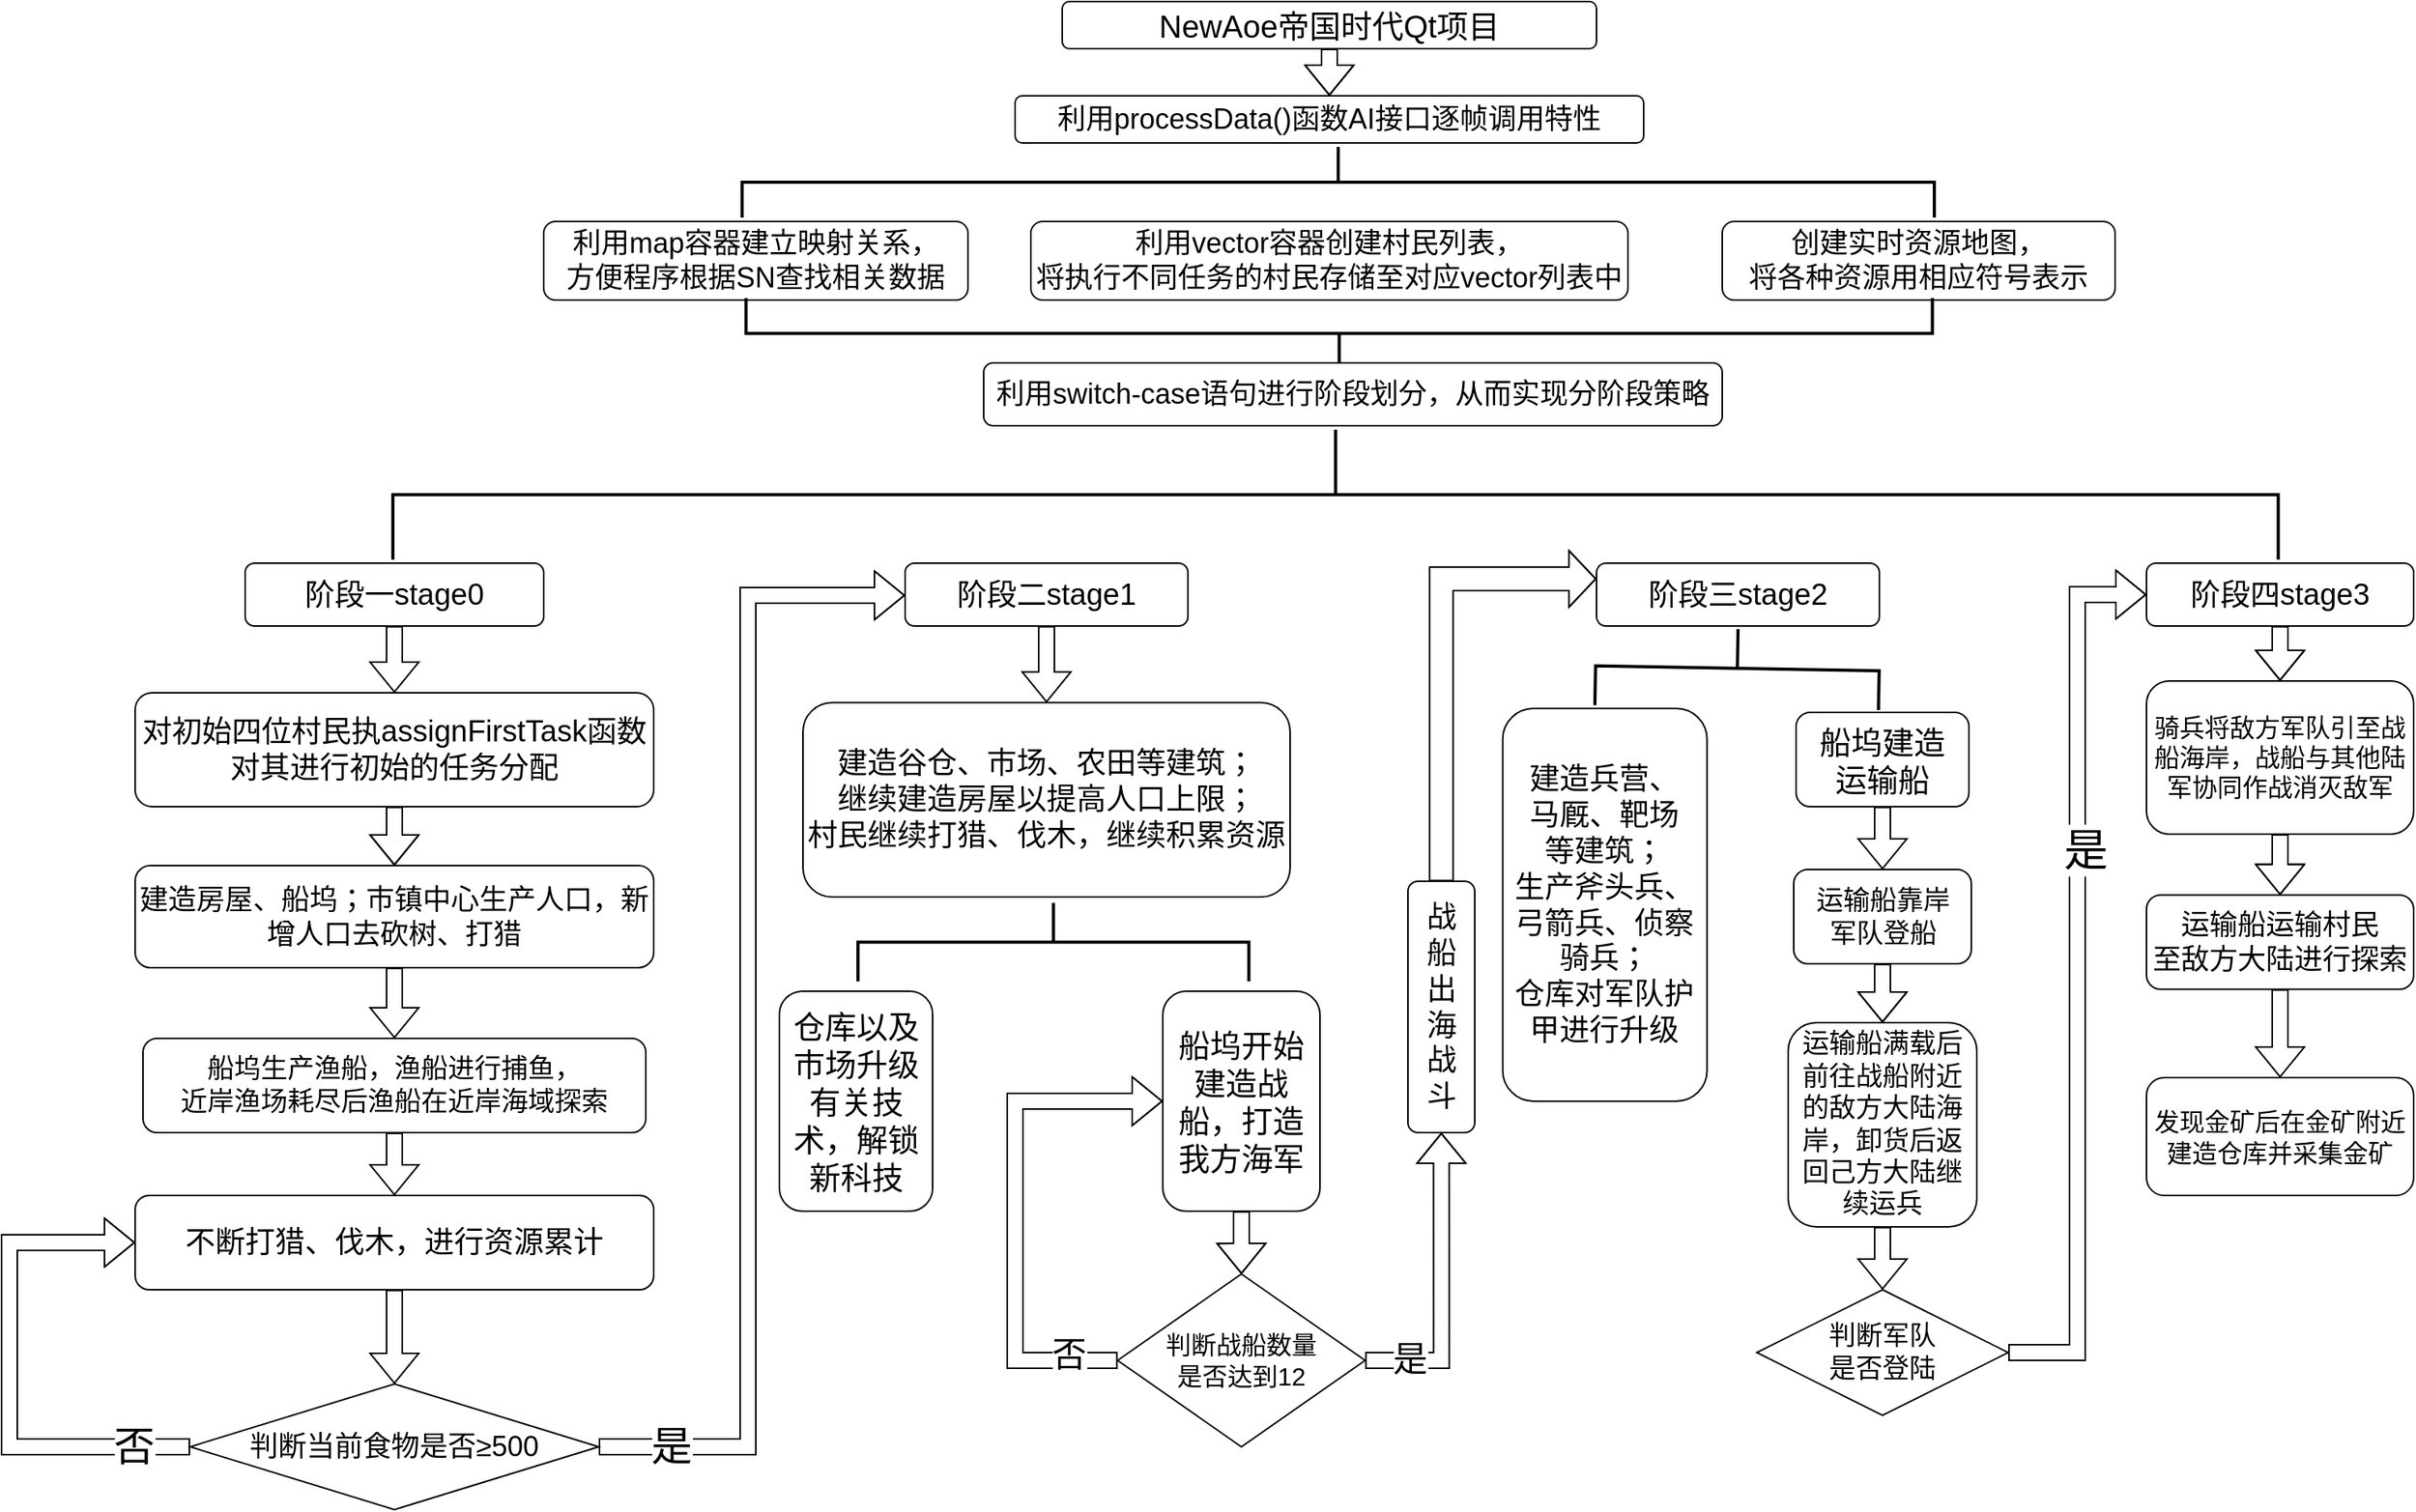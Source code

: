 <mxfile version="28.1.0">
  <diagram name="第 1 页" id="fW5XrG-7Elsu4b_n7-FH">
    <mxGraphModel dx="1992" dy="773" grid="1" gridSize="10" guides="1" tooltips="1" connect="1" arrows="1" fold="1" page="1" pageScale="1" pageWidth="827" pageHeight="1169" math="0" shadow="0">
      <root>
        <mxCell id="0" />
        <mxCell id="1" parent="0" />
        <mxCell id="Rp3EMk-Xtz92tAUW0NJ6-17" value="" style="edgeStyle=orthogonalEdgeStyle;shape=flexArrow;rounded=0;orthogonalLoop=1;jettySize=auto;html=1;" parent="1" source="Rp3EMk-Xtz92tAUW0NJ6-1" target="Rp3EMk-Xtz92tAUW0NJ6-14" edge="1">
          <mxGeometry relative="1" as="geometry" />
        </mxCell>
        <mxCell id="Rp3EMk-Xtz92tAUW0NJ6-1" value="&lt;font style=&quot;font-size: 20px;&quot;&gt;NewAoe帝国时代Qt项目&lt;/font&gt;" style="rounded=1;whiteSpace=wrap;html=1;" parent="1" vertex="1">
          <mxGeometry x="250" y="10" width="340" height="30" as="geometry" />
        </mxCell>
        <mxCell id="Rp3EMk-Xtz92tAUW0NJ6-7" value="&lt;font style=&quot;font-size: 18px;&quot;&gt;利用vector容器创建村民列表，&lt;/font&gt;&lt;div&gt;&lt;font style=&quot;font-size: 18px;&quot;&gt;将执行不同任务的村民存储至对应vector列表中&lt;/font&gt;&lt;/div&gt;" style="whiteSpace=wrap;html=1;rounded=1;" parent="1" vertex="1">
          <mxGeometry x="230" y="150" width="380" height="50" as="geometry" />
        </mxCell>
        <mxCell id="Rp3EMk-Xtz92tAUW0NJ6-9" style="edgeStyle=orthogonalEdgeStyle;shape=flexArrow;rounded=0;orthogonalLoop=1;jettySize=auto;html=1;exitX=0.5;exitY=1;exitDx=0;exitDy=0;" parent="1" source="Rp3EMk-Xtz92tAUW0NJ6-7" target="Rp3EMk-Xtz92tAUW0NJ6-7" edge="1">
          <mxGeometry relative="1" as="geometry" />
        </mxCell>
        <mxCell id="Rp3EMk-Xtz92tAUW0NJ6-11" value="&lt;font style=&quot;font-size: 18px;&quot;&gt;利用map容器建立映射关系，&lt;/font&gt;&lt;div&gt;&lt;font style=&quot;font-size: 18px;&quot;&gt;方便程序根据SN查找相关数据&lt;/font&gt;&lt;/div&gt;" style="rounded=1;whiteSpace=wrap;html=1;" parent="1" vertex="1">
          <mxGeometry x="-80" y="150" width="270" height="50" as="geometry" />
        </mxCell>
        <mxCell id="Rp3EMk-Xtz92tAUW0NJ6-12" value="&lt;font style=&quot;font-size: 18px;&quot;&gt;创建实时资源地图，&lt;/font&gt;&lt;div&gt;&lt;font style=&quot;font-size: 18px;&quot;&gt;将各种资源用相应符号表示&lt;/font&gt;&lt;/div&gt;" style="rounded=1;whiteSpace=wrap;html=1;" parent="1" vertex="1">
          <mxGeometry x="670" y="150" width="250" height="50" as="geometry" />
        </mxCell>
        <mxCell id="Rp3EMk-Xtz92tAUW0NJ6-14" value="&lt;font style=&quot;font-size: 18px;&quot;&gt;利用processData()函数AI接口逐帧调用特性&lt;/font&gt;" style="rounded=1;whiteSpace=wrap;html=1;" parent="1" vertex="1">
          <mxGeometry x="220" y="70" width="400" height="30" as="geometry" />
        </mxCell>
        <mxCell id="Rp3EMk-Xtz92tAUW0NJ6-22" value="" style="strokeWidth=2;html=1;shape=mxgraph.flowchart.annotation_2;align=left;labelPosition=right;pointerEvents=1;rotation=90;" parent="1" vertex="1">
          <mxGeometry x="403.13" y="-254.37" width="45" height="758.75" as="geometry" />
        </mxCell>
        <mxCell id="Rp3EMk-Xtz92tAUW0NJ6-24" value="" style="strokeWidth=2;html=1;shape=mxgraph.flowchart.annotation_2;align=left;labelPosition=right;pointerEvents=1;rotation=-90;" parent="1" vertex="1">
          <mxGeometry x="403.75" y="-156.25" width="45" height="755" as="geometry" />
        </mxCell>
        <mxCell id="Rp3EMk-Xtz92tAUW0NJ6-29" value="&lt;font style=&quot;font-size: 18px;&quot;&gt;利用switch-case语句进行阶段划分，从而实现分阶段策略&lt;/font&gt;" style="rounded=1;whiteSpace=wrap;html=1;" parent="1" vertex="1">
          <mxGeometry x="200" y="240" width="470" height="40" as="geometry" />
        </mxCell>
        <mxCell id="Rp3EMk-Xtz92tAUW0NJ6-36" value="" style="edgeStyle=orthogonalEdgeStyle;shape=flexArrow;rounded=0;orthogonalLoop=1;jettySize=auto;html=1;" parent="1" source="Rp3EMk-Xtz92tAUW0NJ6-30" target="Rp3EMk-Xtz92tAUW0NJ6-35" edge="1">
          <mxGeometry relative="1" as="geometry" />
        </mxCell>
        <mxCell id="Rp3EMk-Xtz92tAUW0NJ6-30" value="&lt;font style=&quot;font-size: 19px;&quot;&gt;阶段一stage0&lt;/font&gt;" style="rounded=1;whiteSpace=wrap;html=1;" parent="1" vertex="1">
          <mxGeometry x="-270" y="367.5" width="190" height="40" as="geometry" />
        </mxCell>
        <mxCell id="Rp3EMk-Xtz92tAUW0NJ6-57" value="" style="edgeStyle=orthogonalEdgeStyle;shape=flexArrow;rounded=0;orthogonalLoop=1;jettySize=auto;html=1;" parent="1" source="Rp3EMk-Xtz92tAUW0NJ6-31" target="Rp3EMk-Xtz92tAUW0NJ6-56" edge="1">
          <mxGeometry relative="1" as="geometry" />
        </mxCell>
        <mxCell id="Rp3EMk-Xtz92tAUW0NJ6-31" value="&lt;font style=&quot;font-size: 19px;&quot;&gt;阶段二stage1&lt;/font&gt;" style="rounded=1;whiteSpace=wrap;html=1;" parent="1" vertex="1">
          <mxGeometry x="150" y="367.5" width="180" height="40" as="geometry" />
        </mxCell>
        <mxCell id="Rp3EMk-Xtz92tAUW0NJ6-32" value="&lt;font style=&quot;font-size: 19px;&quot;&gt;阶段三stage2&lt;/font&gt;" style="rounded=1;whiteSpace=wrap;html=1;" parent="1" vertex="1">
          <mxGeometry x="590" y="367.5" width="180" height="40" as="geometry" />
        </mxCell>
        <mxCell id="Rp3EMk-Xtz92tAUW0NJ6-89" value="" style="edgeStyle=orthogonalEdgeStyle;shape=flexArrow;rounded=0;orthogonalLoop=1;jettySize=auto;html=1;" parent="1" source="Rp3EMk-Xtz92tAUW0NJ6-33" target="Rp3EMk-Xtz92tAUW0NJ6-88" edge="1">
          <mxGeometry relative="1" as="geometry" />
        </mxCell>
        <mxCell id="Rp3EMk-Xtz92tAUW0NJ6-33" value="&lt;font style=&quot;font-size: 19px;&quot;&gt;阶段四stage3&lt;/font&gt;" style="rounded=1;whiteSpace=wrap;html=1;" parent="1" vertex="1">
          <mxGeometry x="940" y="367.5" width="170" height="40" as="geometry" />
        </mxCell>
        <mxCell id="Rp3EMk-Xtz92tAUW0NJ6-34" value="" style="strokeWidth=2;html=1;shape=mxgraph.flowchart.annotation_2;align=left;labelPosition=right;pointerEvents=1;rotation=90;" parent="1" vertex="1">
          <mxGeometry x="382.54" y="-276.02" width="82.78" height="1199.81" as="geometry" />
        </mxCell>
        <mxCell id="Rp3EMk-Xtz92tAUW0NJ6-38" value="" style="edgeStyle=orthogonalEdgeStyle;shape=flexArrow;rounded=0;orthogonalLoop=1;jettySize=auto;html=1;" parent="1" source="Rp3EMk-Xtz92tAUW0NJ6-35" target="Rp3EMk-Xtz92tAUW0NJ6-37" edge="1">
          <mxGeometry relative="1" as="geometry" />
        </mxCell>
        <mxCell id="Rp3EMk-Xtz92tAUW0NJ6-35" value="&lt;font style=&quot;font-size: 19px;&quot;&gt;对初始四位村民执assignFirstTask函数&lt;/font&gt;&lt;div&gt;&lt;span style=&quot;font-size: 19px; background-color: transparent; color: light-dark(rgb(0, 0, 0), rgb(255, 255, 255));&quot;&gt;对其进行初始的任务分配&lt;/span&gt;&lt;/div&gt;" style="rounded=1;whiteSpace=wrap;html=1;" parent="1" vertex="1">
          <mxGeometry x="-340" y="450" width="330" height="72.5" as="geometry" />
        </mxCell>
        <mxCell id="Rp3EMk-Xtz92tAUW0NJ6-40" value="" style="edgeStyle=orthogonalEdgeStyle;shape=flexArrow;rounded=0;orthogonalLoop=1;jettySize=auto;html=1;" parent="1" source="Rp3EMk-Xtz92tAUW0NJ6-37" target="Rp3EMk-Xtz92tAUW0NJ6-39" edge="1">
          <mxGeometry relative="1" as="geometry" />
        </mxCell>
        <mxCell id="Rp3EMk-Xtz92tAUW0NJ6-37" value="&lt;font style=&quot;font-size: 18px;&quot;&gt;建造房屋、船坞；市镇中心生产人口，新增人口去砍树、打猎&lt;/font&gt;" style="rounded=1;whiteSpace=wrap;html=1;" parent="1" vertex="1">
          <mxGeometry x="-340" y="560" width="330" height="65" as="geometry" />
        </mxCell>
        <mxCell id="Rp3EMk-Xtz92tAUW0NJ6-42" value="" style="edgeStyle=orthogonalEdgeStyle;shape=flexArrow;rounded=0;orthogonalLoop=1;jettySize=auto;html=1;" parent="1" source="Rp3EMk-Xtz92tAUW0NJ6-39" target="Rp3EMk-Xtz92tAUW0NJ6-41" edge="1">
          <mxGeometry relative="1" as="geometry" />
        </mxCell>
        <mxCell id="Rp3EMk-Xtz92tAUW0NJ6-39" value="&lt;font style=&quot;font-size: 17px;&quot;&gt;船坞生产渔船，渔船进行捕鱼，&lt;/font&gt;&lt;div&gt;&lt;font style=&quot;font-size: 17px;&quot;&gt;&lt;font style=&quot;&quot;&gt;&lt;span style=&quot;background-color: transparent; color: light-dark(rgb(0, 0, 0), rgb(255, 255, 255));&quot;&gt;近岸渔场耗尽后&lt;/span&gt;&lt;/font&gt;&lt;span style=&quot;background-color: transparent; color: light-dark(rgb(0, 0, 0), rgb(255, 255, 255));&quot;&gt;渔船在近岸海域探索&lt;/span&gt;&lt;/font&gt;&lt;/div&gt;" style="rounded=1;whiteSpace=wrap;html=1;" parent="1" vertex="1">
          <mxGeometry x="-335" y="670" width="320" height="60" as="geometry" />
        </mxCell>
        <mxCell id="Rp3EMk-Xtz92tAUW0NJ6-45" value="" style="edgeStyle=orthogonalEdgeStyle;shape=flexArrow;rounded=0;orthogonalLoop=1;jettySize=auto;html=1;" parent="1" source="Rp3EMk-Xtz92tAUW0NJ6-41" target="Rp3EMk-Xtz92tAUW0NJ6-43" edge="1">
          <mxGeometry relative="1" as="geometry" />
        </mxCell>
        <mxCell id="Rp3EMk-Xtz92tAUW0NJ6-41" value="&lt;font style=&quot;font-size: 19px;&quot;&gt;不断打猎、伐木，进行资源累计&lt;/font&gt;" style="rounded=1;whiteSpace=wrap;html=1;" parent="1" vertex="1">
          <mxGeometry x="-340" y="770" width="330" height="60" as="geometry" />
        </mxCell>
        <mxCell id="Rp3EMk-Xtz92tAUW0NJ6-44" value="" style="edgeStyle=orthogonalEdgeStyle;shape=flexArrow;rounded=0;orthogonalLoop=1;jettySize=auto;html=1;" parent="1" source="Rp3EMk-Xtz92tAUW0NJ6-43" target="Rp3EMk-Xtz92tAUW0NJ6-31" edge="1">
          <mxGeometry relative="1" as="geometry">
            <Array as="points">
              <mxPoint x="50" y="930" />
              <mxPoint x="50" y="388" />
            </Array>
          </mxGeometry>
        </mxCell>
        <mxCell id="Rp3EMk-Xtz92tAUW0NJ6-46" value="&lt;font style=&quot;font-size: 26px;&quot;&gt;是&lt;/font&gt;" style="edgeLabel;html=1;align=center;verticalAlign=middle;resizable=0;points=[];" parent="Rp3EMk-Xtz92tAUW0NJ6-44" vertex="1" connectable="0">
          <mxGeometry x="-0.903" y="2" relative="1" as="geometry">
            <mxPoint x="10" y="2" as="offset" />
          </mxGeometry>
        </mxCell>
        <mxCell id="Rp3EMk-Xtz92tAUW0NJ6-54" value="" style="edgeStyle=orthogonalEdgeStyle;shape=flexArrow;rounded=0;orthogonalLoop=1;jettySize=auto;html=1;entryX=0;entryY=0.5;entryDx=0;entryDy=0;" parent="1" source="Rp3EMk-Xtz92tAUW0NJ6-43" target="Rp3EMk-Xtz92tAUW0NJ6-41" edge="1">
          <mxGeometry relative="1" as="geometry">
            <mxPoint x="-420" y="800" as="targetPoint" />
            <Array as="points">
              <mxPoint x="-420" y="930" />
              <mxPoint x="-420" y="800" />
            </Array>
          </mxGeometry>
        </mxCell>
        <mxCell id="Rp3EMk-Xtz92tAUW0NJ6-55" value="&lt;font style=&quot;font-size: 26px;&quot;&gt;否&lt;/font&gt;" style="edgeLabel;html=1;align=center;verticalAlign=middle;resizable=0;points=[];" parent="Rp3EMk-Xtz92tAUW0NJ6-54" vertex="1" connectable="0">
          <mxGeometry x="-0.776" y="3" relative="1" as="geometry">
            <mxPoint y="-3" as="offset" />
          </mxGeometry>
        </mxCell>
        <mxCell id="Rp3EMk-Xtz92tAUW0NJ6-43" value="&lt;font style=&quot;font-size: 18px;&quot;&gt;判断当前食物是否≥500&lt;/font&gt;" style="rhombus;whiteSpace=wrap;html=1;" parent="1" vertex="1">
          <mxGeometry x="-305" y="890" width="260" height="80" as="geometry" />
        </mxCell>
        <mxCell id="Rp3EMk-Xtz92tAUW0NJ6-56" value="&lt;font style=&quot;font-size: 19px;&quot;&gt;建造谷仓、市场、农田等建筑；&lt;/font&gt;&lt;div&gt;&lt;font style=&quot;font-size: 19px;&quot;&gt;继续建造房屋以提高人口上限；&lt;/font&gt;&lt;/div&gt;&lt;div&gt;&lt;font style=&quot;font-size: 19px;&quot;&gt;村民继续打猎、伐木，继续积累资源&lt;/font&gt;&lt;/div&gt;" style="rounded=1;whiteSpace=wrap;html=1;" parent="1" vertex="1">
          <mxGeometry x="85" y="456.25" width="310" height="123.75" as="geometry" />
        </mxCell>
        <mxCell id="Rp3EMk-Xtz92tAUW0NJ6-58" value="" style="strokeWidth=2;html=1;shape=mxgraph.flowchart.annotation_2;align=left;labelPosition=right;pointerEvents=1;rotation=90;" parent="1" vertex="1">
          <mxGeometry x="219.38" y="484.38" width="50" height="248.75" as="geometry" />
        </mxCell>
        <mxCell id="Rp3EMk-Xtz92tAUW0NJ6-59" value="&lt;font style=&quot;font-size: 20px;&quot;&gt;仓库以及市场升级有关技术，解锁新科技&lt;/font&gt;" style="rounded=1;whiteSpace=wrap;html=1;" parent="1" vertex="1">
          <mxGeometry x="70" y="640" width="97.5" height="140" as="geometry" />
        </mxCell>
        <mxCell id="Rp3EMk-Xtz92tAUW0NJ6-62" value="" style="edgeStyle=orthogonalEdgeStyle;shape=flexArrow;rounded=0;orthogonalLoop=1;jettySize=auto;html=1;" parent="1" source="Rp3EMk-Xtz92tAUW0NJ6-60" target="Rp3EMk-Xtz92tAUW0NJ6-61" edge="1">
          <mxGeometry relative="1" as="geometry" />
        </mxCell>
        <mxCell id="Rp3EMk-Xtz92tAUW0NJ6-60" value="&lt;font style=&quot;font-size: 20px;&quot;&gt;船坞开始建造战船，打造我方海军&lt;/font&gt;" style="rounded=1;whiteSpace=wrap;html=1;" parent="1" vertex="1">
          <mxGeometry x="314" y="640" width="100" height="140" as="geometry" />
        </mxCell>
        <mxCell id="Rp3EMk-Xtz92tAUW0NJ6-64" value="" style="edgeStyle=orthogonalEdgeStyle;shape=flexArrow;rounded=0;orthogonalLoop=1;jettySize=auto;html=1;entryX=0;entryY=0.5;entryDx=0;entryDy=0;" parent="1" source="Rp3EMk-Xtz92tAUW0NJ6-61" target="Rp3EMk-Xtz92tAUW0NJ6-60" edge="1">
          <mxGeometry relative="1" as="geometry">
            <mxPoint x="205.25" y="875" as="targetPoint" />
            <Array as="points">
              <mxPoint x="220" y="875" />
              <mxPoint x="220" y="710" />
            </Array>
          </mxGeometry>
        </mxCell>
        <mxCell id="Rp3EMk-Xtz92tAUW0NJ6-65" value="&lt;font style=&quot;font-size: 22px;&quot;&gt;否&lt;/font&gt;" style="edgeLabel;html=1;align=center;verticalAlign=middle;resizable=0;points=[];" parent="Rp3EMk-Xtz92tAUW0NJ6-64" vertex="1" connectable="0">
          <mxGeometry x="-0.807" y="-3" relative="1" as="geometry">
            <mxPoint as="offset" />
          </mxGeometry>
        </mxCell>
        <mxCell id="Rp3EMk-Xtz92tAUW0NJ6-68" value="" style="edgeStyle=orthogonalEdgeStyle;shape=flexArrow;rounded=0;orthogonalLoop=1;jettySize=auto;html=1;entryX=0.5;entryY=1;entryDx=0;entryDy=0;" parent="1" source="Rp3EMk-Xtz92tAUW0NJ6-61" target="Rp3EMk-Xtz92tAUW0NJ6-66" edge="1">
          <mxGeometry relative="1" as="geometry">
            <mxPoint x="522.75" y="875" as="targetPoint" />
          </mxGeometry>
        </mxCell>
        <mxCell id="Rp3EMk-Xtz92tAUW0NJ6-69" value="&lt;font style=&quot;font-size: 22px;&quot;&gt;是&lt;/font&gt;" style="edgeLabel;html=1;align=center;verticalAlign=middle;resizable=0;points=[];" parent="Rp3EMk-Xtz92tAUW0NJ6-68" vertex="1" connectable="0">
          <mxGeometry x="-0.747" y="-5" relative="1" as="geometry">
            <mxPoint x="3" y="-5" as="offset" />
          </mxGeometry>
        </mxCell>
        <mxCell id="Rp3EMk-Xtz92tAUW0NJ6-61" value="&lt;font style=&quot;font-size: 16px;&quot;&gt;判断战船数量&lt;/font&gt;&lt;div&gt;&lt;font style=&quot;font-size: 16px;&quot;&gt;是否达到12&lt;/font&gt;&lt;/div&gt;" style="rhombus;whiteSpace=wrap;html=1;" parent="1" vertex="1">
          <mxGeometry x="285.25" y="820" width="157.5" height="110" as="geometry" />
        </mxCell>
        <mxCell id="Rp3EMk-Xtz92tAUW0NJ6-71" value="" style="edgeStyle=orthogonalEdgeStyle;shape=flexArrow;rounded=0;orthogonalLoop=1;jettySize=auto;html=1;entryX=0;entryY=0.25;entryDx=0;entryDy=0;width=15;endSize=5.35;" parent="1" source="Rp3EMk-Xtz92tAUW0NJ6-66" target="Rp3EMk-Xtz92tAUW0NJ6-32" edge="1">
          <mxGeometry relative="1" as="geometry">
            <mxPoint x="491.25" y="490" as="targetPoint" />
            <Array as="points">
              <mxPoint x="491" y="378" />
            </Array>
          </mxGeometry>
        </mxCell>
        <mxCell id="Rp3EMk-Xtz92tAUW0NJ6-66" value="&lt;font style=&quot;font-size: 19px;&quot;&gt;战&lt;/font&gt;&lt;div&gt;&lt;font style=&quot;font-size: 19px;&quot;&gt;船&lt;/font&gt;&lt;div&gt;&lt;font style=&quot;font-size: 19px;&quot;&gt;出&lt;/font&gt;&lt;/div&gt;&lt;div&gt;&lt;font style=&quot;font-size: 19px;&quot;&gt;海&lt;/font&gt;&lt;/div&gt;&lt;div&gt;&lt;font style=&quot;font-size: 19px;&quot;&gt;战&lt;/font&gt;&lt;/div&gt;&lt;div&gt;&lt;font style=&quot;font-size: 19px;&quot;&gt;斗&lt;/font&gt;&lt;/div&gt;&lt;/div&gt;" style="rounded=1;whiteSpace=wrap;html=1;" parent="1" vertex="1">
          <mxGeometry x="470" y="570" width="42.5" height="160" as="geometry" />
        </mxCell>
        <mxCell id="Rp3EMk-Xtz92tAUW0NJ6-72" value="&lt;font style=&quot;font-size: 19px;&quot;&gt;建造兵营、&lt;/font&gt;&lt;div&gt;&lt;font style=&quot;font-size: 19px;&quot;&gt;马厩、靶场&lt;/font&gt;&lt;div&gt;&lt;font style=&quot;font-size: 19px;&quot;&gt;等建筑；&lt;/font&gt;&lt;div&gt;&lt;font style=&quot;font-size: 19px;&quot;&gt;生产斧头兵、弓箭兵、&lt;/font&gt;&lt;span style=&quot;font-size: 19px; background-color: transparent; color: light-dark(rgb(0, 0, 0), rgb(255, 255, 255));&quot;&gt;侦察骑兵；&lt;/span&gt;&lt;/div&gt;&lt;div&gt;&lt;font style=&quot;font-size: 19px;&quot;&gt;&lt;font style=&quot;&quot;&gt;仓库对军队护甲&lt;/font&gt;&lt;span style=&quot;background-color: transparent; color: light-dark(rgb(0, 0, 0), rgb(255, 255, 255));&quot;&gt;进行升级&lt;/span&gt;&lt;/font&gt;&lt;/div&gt;&lt;/div&gt;&lt;/div&gt;" style="rounded=1;whiteSpace=wrap;html=1;" parent="1" vertex="1">
          <mxGeometry x="530.32" y="460" width="130" height="250" as="geometry" />
        </mxCell>
        <mxCell id="Rp3EMk-Xtz92tAUW0NJ6-74" value="" style="strokeWidth=2;html=1;shape=mxgraph.flowchart.annotation_2;align=left;labelPosition=right;pointerEvents=1;rotation=91;" parent="1" vertex="1">
          <mxGeometry x="654.63" y="344.21" width="50" height="180.5" as="geometry" />
        </mxCell>
        <mxCell id="Rp3EMk-Xtz92tAUW0NJ6-77" value="" style="edgeStyle=orthogonalEdgeStyle;shape=flexArrow;rounded=0;orthogonalLoop=1;jettySize=auto;html=1;" parent="1" source="Rp3EMk-Xtz92tAUW0NJ6-75" target="Rp3EMk-Xtz92tAUW0NJ6-76" edge="1">
          <mxGeometry relative="1" as="geometry" />
        </mxCell>
        <mxCell id="Rp3EMk-Xtz92tAUW0NJ6-75" value="&lt;font style=&quot;font-size: 20px;&quot;&gt;船坞建造&lt;/font&gt;&lt;div&gt;&lt;font style=&quot;font-size: 20px;&quot;&gt;运输船&lt;/font&gt;&lt;/div&gt;" style="rounded=1;whiteSpace=wrap;html=1;" parent="1" vertex="1">
          <mxGeometry x="717" y="462.5" width="110" height="60" as="geometry" />
        </mxCell>
        <mxCell id="Rp3EMk-Xtz92tAUW0NJ6-80" value="" style="edgeStyle=orthogonalEdgeStyle;shape=flexArrow;rounded=0;orthogonalLoop=1;jettySize=auto;html=1;" parent="1" source="Rp3EMk-Xtz92tAUW0NJ6-76" target="Rp3EMk-Xtz92tAUW0NJ6-79" edge="1">
          <mxGeometry relative="1" as="geometry" />
        </mxCell>
        <mxCell id="Rp3EMk-Xtz92tAUW0NJ6-76" value="&lt;font style=&quot;font-size: 17px;&quot;&gt;运输船靠岸&lt;/font&gt;&lt;div&gt;&lt;font style=&quot;font-size: 17px;&quot;&gt;军队登船&lt;/font&gt;&lt;/div&gt;" style="rounded=1;whiteSpace=wrap;html=1;" parent="1" vertex="1">
          <mxGeometry x="715.5" y="562.5" width="113" height="60" as="geometry" />
        </mxCell>
        <mxCell id="Rp3EMk-Xtz92tAUW0NJ6-84" value="" style="edgeStyle=orthogonalEdgeStyle;shape=flexArrow;rounded=0;orthogonalLoop=1;jettySize=auto;html=1;" parent="1" source="Rp3EMk-Xtz92tAUW0NJ6-79" target="Rp3EMk-Xtz92tAUW0NJ6-83" edge="1">
          <mxGeometry relative="1" as="geometry" />
        </mxCell>
        <mxCell id="Rp3EMk-Xtz92tAUW0NJ6-79" value="&lt;font style=&quot;font-size: 17px;&quot;&gt;运输船满载后前往战船附近的敌方大陆海岸，卸货后返回己方大陆继续运兵&lt;/font&gt;" style="rounded=1;whiteSpace=wrap;html=1;" parent="1" vertex="1">
          <mxGeometry x="712" y="660" width="120" height="130" as="geometry" />
        </mxCell>
        <mxCell id="Rp3EMk-Xtz92tAUW0NJ6-86" value="" style="edgeStyle=orthogonalEdgeStyle;shape=flexArrow;rounded=0;orthogonalLoop=1;jettySize=auto;html=1;entryX=0;entryY=0.5;entryDx=0;entryDy=0;" parent="1" source="Rp3EMk-Xtz92tAUW0NJ6-83" target="Rp3EMk-Xtz92tAUW0NJ6-33" edge="1">
          <mxGeometry relative="1" as="geometry">
            <mxPoint x="952" y="870" as="targetPoint" />
          </mxGeometry>
        </mxCell>
        <mxCell id="Rp3EMk-Xtz92tAUW0NJ6-87" value="&lt;font style=&quot;font-size: 28px;&quot;&gt;是&lt;/font&gt;" style="edgeLabel;html=1;align=center;verticalAlign=middle;resizable=0;points=[];" parent="Rp3EMk-Xtz92tAUW0NJ6-86" vertex="1" connectable="0">
          <mxGeometry x="-0.943" y="-4" relative="1" as="geometry">
            <mxPoint x="32" y="-324" as="offset" />
          </mxGeometry>
        </mxCell>
        <mxCell id="Rp3EMk-Xtz92tAUW0NJ6-83" value="&lt;font style=&quot;font-size: 17px;&quot;&gt;判断军队&lt;/font&gt;&lt;div&gt;&lt;font style=&quot;font-size: 17px;&quot;&gt;是否登陆&lt;/font&gt;&lt;/div&gt;" style="rhombus;whiteSpace=wrap;html=1;" parent="1" vertex="1">
          <mxGeometry x="692" y="830" width="160" height="80" as="geometry" />
        </mxCell>
        <mxCell id="Rp3EMk-Xtz92tAUW0NJ6-91" value="" style="edgeStyle=orthogonalEdgeStyle;shape=flexArrow;rounded=0;orthogonalLoop=1;jettySize=auto;html=1;" parent="1" source="Rp3EMk-Xtz92tAUW0NJ6-88" target="Rp3EMk-Xtz92tAUW0NJ6-90" edge="1">
          <mxGeometry relative="1" as="geometry" />
        </mxCell>
        <mxCell id="Rp3EMk-Xtz92tAUW0NJ6-88" value="&lt;font style=&quot;font-size: 16px;&quot;&gt;骑兵将敌方军队引至战船海岸，战船与其他陆军协同作战消灭敌军&lt;/font&gt;" style="rounded=1;whiteSpace=wrap;html=1;" parent="1" vertex="1">
          <mxGeometry x="940" y="442.5" width="170" height="97.5" as="geometry" />
        </mxCell>
        <mxCell id="Rp3EMk-Xtz92tAUW0NJ6-93" value="" style="edgeStyle=orthogonalEdgeStyle;shape=flexArrow;rounded=0;orthogonalLoop=1;jettySize=auto;html=1;" parent="1" source="Rp3EMk-Xtz92tAUW0NJ6-90" target="Rp3EMk-Xtz92tAUW0NJ6-92" edge="1">
          <mxGeometry relative="1" as="geometry" />
        </mxCell>
        <mxCell id="Rp3EMk-Xtz92tAUW0NJ6-90" value="&lt;font style=&quot;font-size: 18px;&quot;&gt;运输船运输村民&lt;/font&gt;&lt;div&gt;&lt;font style=&quot;font-size: 18px;&quot;&gt;至敌方大陆进行探索&lt;/font&gt;&lt;/div&gt;" style="rounded=1;whiteSpace=wrap;html=1;" parent="1" vertex="1">
          <mxGeometry x="940" y="578.76" width="170" height="60" as="geometry" />
        </mxCell>
        <mxCell id="Rp3EMk-Xtz92tAUW0NJ6-92" value="&lt;font style=&quot;font-size: 16px;&quot;&gt;发现金矿后在金矿附近&lt;/font&gt;&lt;div&gt;&lt;font style=&quot;font-size: 16px;&quot;&gt;建造仓库并采集金矿&lt;/font&gt;&lt;/div&gt;" style="rounded=1;whiteSpace=wrap;html=1;" parent="1" vertex="1">
          <mxGeometry x="940" y="695" width="170" height="75" as="geometry" />
        </mxCell>
      </root>
    </mxGraphModel>
  </diagram>
</mxfile>
